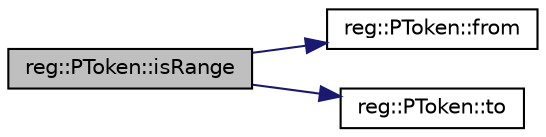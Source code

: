 digraph "reg::PToken::isRange"
{
 // LATEX_PDF_SIZE
  edge [fontname="Helvetica",fontsize="10",labelfontname="Helvetica",labelfontsize="10"];
  node [fontname="Helvetica",fontsize="10",shape=record];
  rankdir="LR";
  Node1 [label="reg::PToken::isRange",height=0.2,width=0.4,color="black", fillcolor="grey75", style="filled", fontcolor="black",tooltip=" "];
  Node1 -> Node2 [color="midnightblue",fontsize="10",style="solid",fontname="Helvetica"];
  Node2 [label="reg::PToken::from",height=0.2,width=0.4,color="black", fillcolor="white", style="filled",URL="$classreg_1_1PToken.html#a93203bf3f74828336b477ea31fde1a1c",tooltip=" "];
  Node1 -> Node3 [color="midnightblue",fontsize="10",style="solid",fontname="Helvetica"];
  Node3 [label="reg::PToken::to",height=0.2,width=0.4,color="black", fillcolor="white", style="filled",URL="$classreg_1_1PToken.html#a2def1e14eeb96c08b25e4c906af071b6",tooltip=" "];
}

